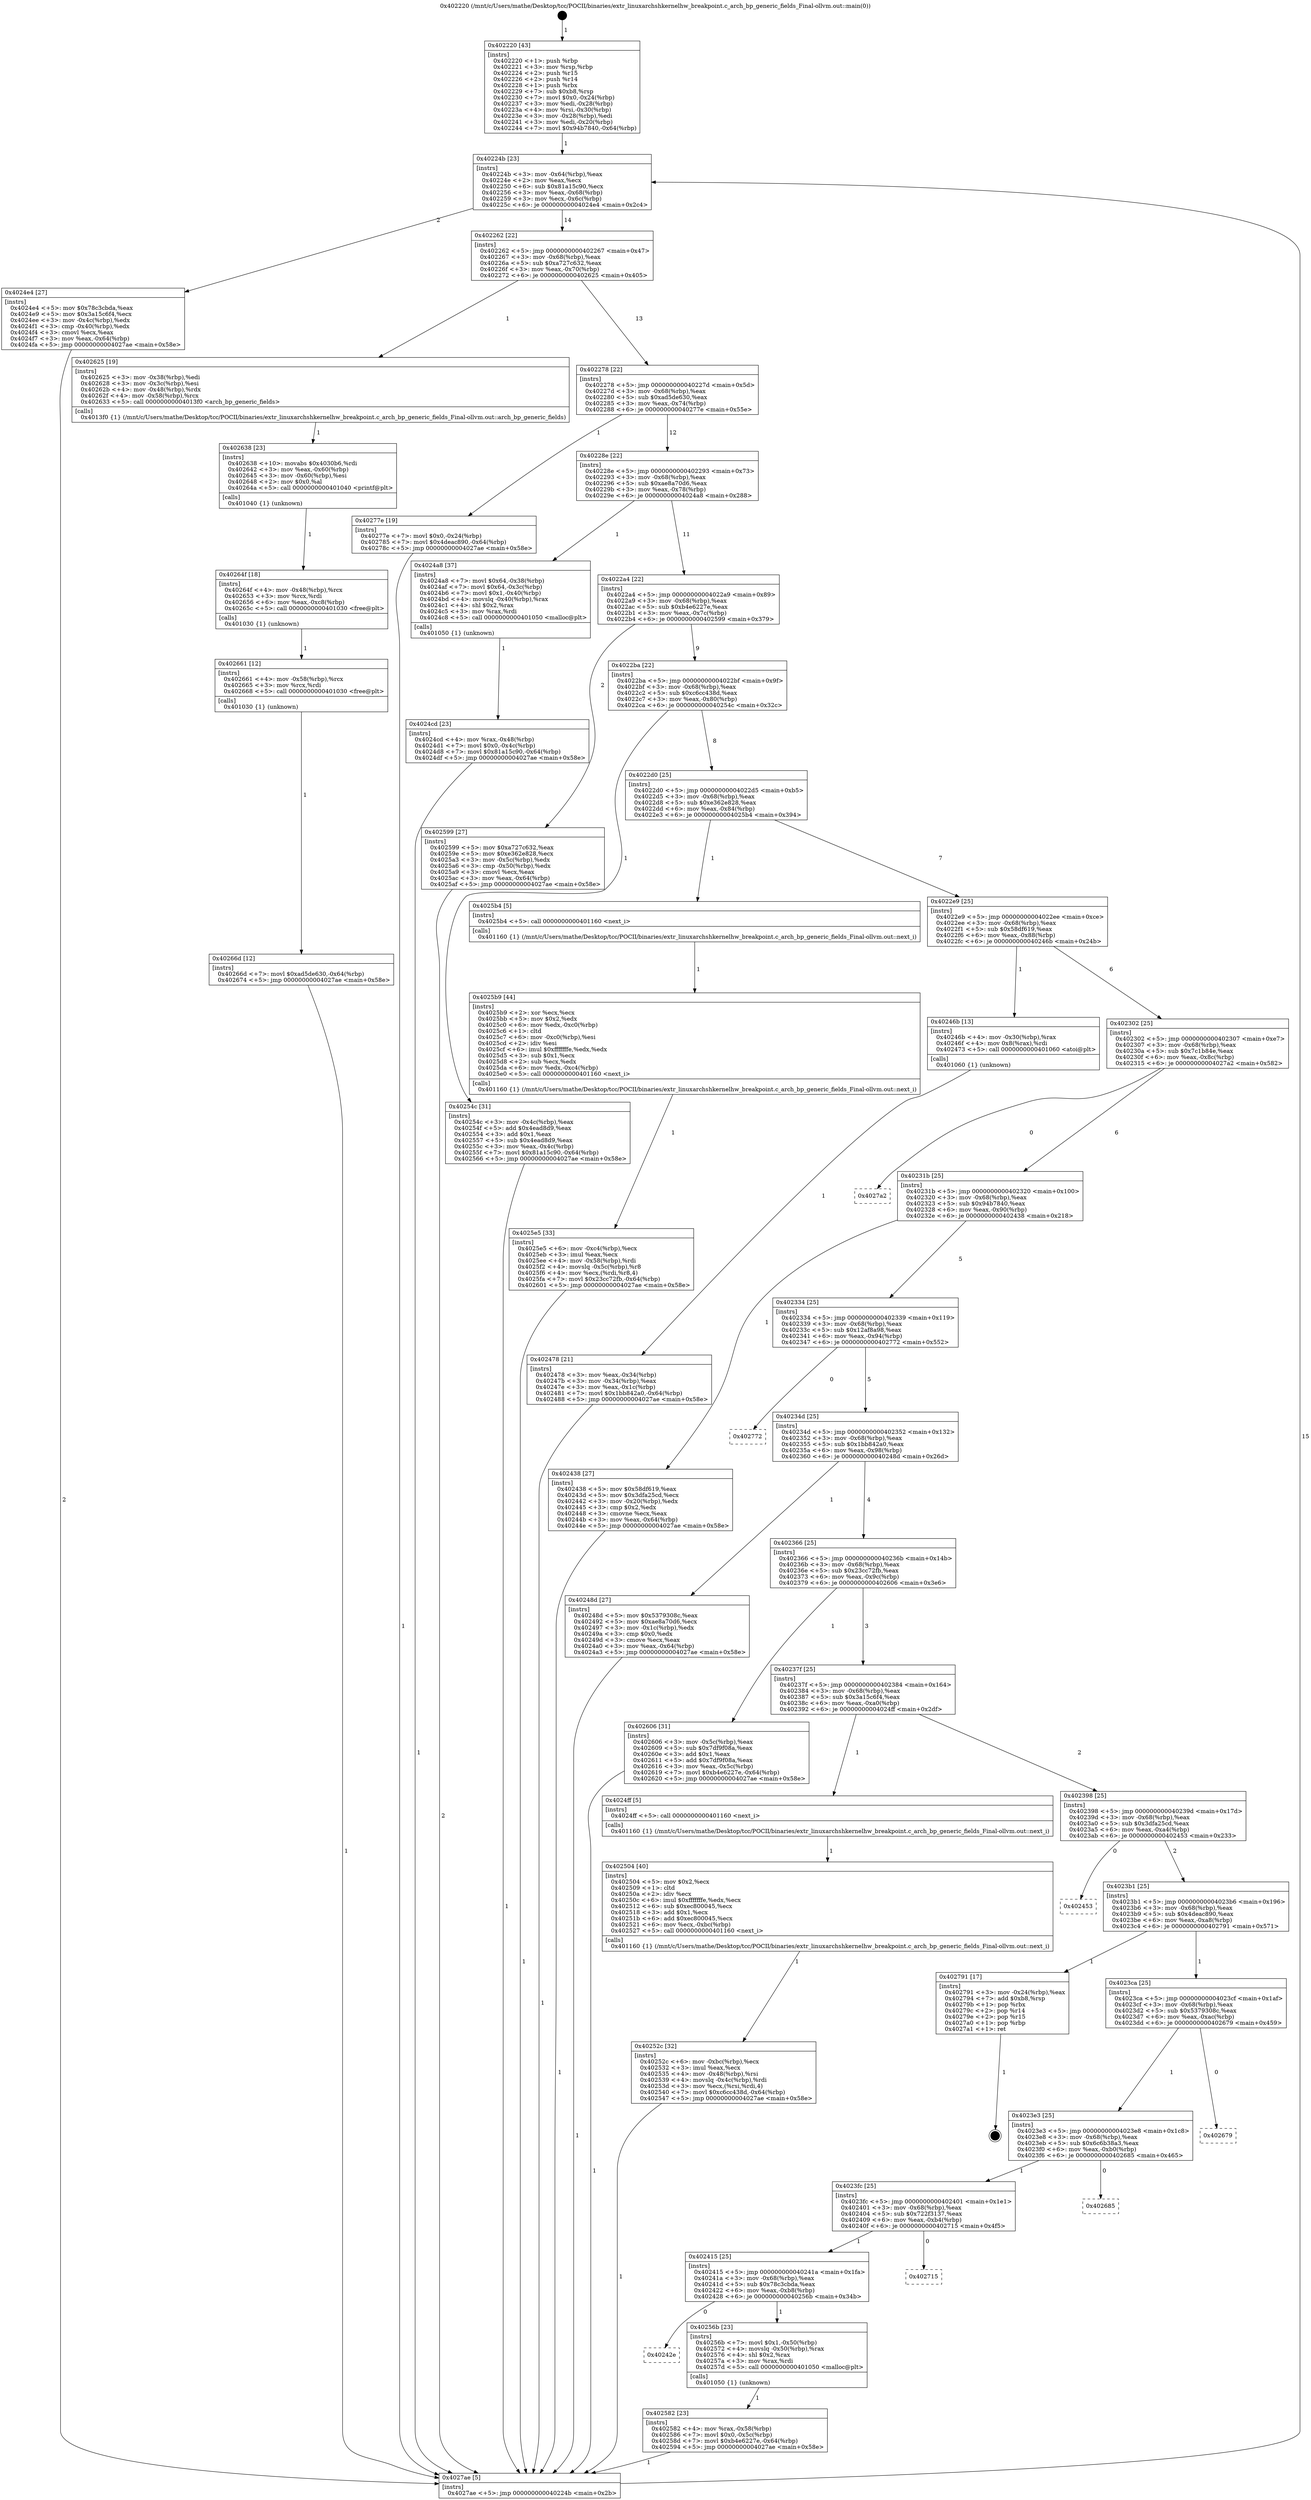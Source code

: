 digraph "0x402220" {
  label = "0x402220 (/mnt/c/Users/mathe/Desktop/tcc/POCII/binaries/extr_linuxarchshkernelhw_breakpoint.c_arch_bp_generic_fields_Final-ollvm.out::main(0))"
  labelloc = "t"
  node[shape=record]

  Entry [label="",width=0.3,height=0.3,shape=circle,fillcolor=black,style=filled]
  "0x40224b" [label="{
     0x40224b [23]\l
     | [instrs]\l
     &nbsp;&nbsp;0x40224b \<+3\>: mov -0x64(%rbp),%eax\l
     &nbsp;&nbsp;0x40224e \<+2\>: mov %eax,%ecx\l
     &nbsp;&nbsp;0x402250 \<+6\>: sub $0x81a15c90,%ecx\l
     &nbsp;&nbsp;0x402256 \<+3\>: mov %eax,-0x68(%rbp)\l
     &nbsp;&nbsp;0x402259 \<+3\>: mov %ecx,-0x6c(%rbp)\l
     &nbsp;&nbsp;0x40225c \<+6\>: je 00000000004024e4 \<main+0x2c4\>\l
  }"]
  "0x4024e4" [label="{
     0x4024e4 [27]\l
     | [instrs]\l
     &nbsp;&nbsp;0x4024e4 \<+5\>: mov $0x78c3cbda,%eax\l
     &nbsp;&nbsp;0x4024e9 \<+5\>: mov $0x3a15c6f4,%ecx\l
     &nbsp;&nbsp;0x4024ee \<+3\>: mov -0x4c(%rbp),%edx\l
     &nbsp;&nbsp;0x4024f1 \<+3\>: cmp -0x40(%rbp),%edx\l
     &nbsp;&nbsp;0x4024f4 \<+3\>: cmovl %ecx,%eax\l
     &nbsp;&nbsp;0x4024f7 \<+3\>: mov %eax,-0x64(%rbp)\l
     &nbsp;&nbsp;0x4024fa \<+5\>: jmp 00000000004027ae \<main+0x58e\>\l
  }"]
  "0x402262" [label="{
     0x402262 [22]\l
     | [instrs]\l
     &nbsp;&nbsp;0x402262 \<+5\>: jmp 0000000000402267 \<main+0x47\>\l
     &nbsp;&nbsp;0x402267 \<+3\>: mov -0x68(%rbp),%eax\l
     &nbsp;&nbsp;0x40226a \<+5\>: sub $0xa727c632,%eax\l
     &nbsp;&nbsp;0x40226f \<+3\>: mov %eax,-0x70(%rbp)\l
     &nbsp;&nbsp;0x402272 \<+6\>: je 0000000000402625 \<main+0x405\>\l
  }"]
  Exit [label="",width=0.3,height=0.3,shape=circle,fillcolor=black,style=filled,peripheries=2]
  "0x402625" [label="{
     0x402625 [19]\l
     | [instrs]\l
     &nbsp;&nbsp;0x402625 \<+3\>: mov -0x38(%rbp),%edi\l
     &nbsp;&nbsp;0x402628 \<+3\>: mov -0x3c(%rbp),%esi\l
     &nbsp;&nbsp;0x40262b \<+4\>: mov -0x48(%rbp),%rdx\l
     &nbsp;&nbsp;0x40262f \<+4\>: mov -0x58(%rbp),%rcx\l
     &nbsp;&nbsp;0x402633 \<+5\>: call 00000000004013f0 \<arch_bp_generic_fields\>\l
     | [calls]\l
     &nbsp;&nbsp;0x4013f0 \{1\} (/mnt/c/Users/mathe/Desktop/tcc/POCII/binaries/extr_linuxarchshkernelhw_breakpoint.c_arch_bp_generic_fields_Final-ollvm.out::arch_bp_generic_fields)\l
  }"]
  "0x402278" [label="{
     0x402278 [22]\l
     | [instrs]\l
     &nbsp;&nbsp;0x402278 \<+5\>: jmp 000000000040227d \<main+0x5d\>\l
     &nbsp;&nbsp;0x40227d \<+3\>: mov -0x68(%rbp),%eax\l
     &nbsp;&nbsp;0x402280 \<+5\>: sub $0xad5de630,%eax\l
     &nbsp;&nbsp;0x402285 \<+3\>: mov %eax,-0x74(%rbp)\l
     &nbsp;&nbsp;0x402288 \<+6\>: je 000000000040277e \<main+0x55e\>\l
  }"]
  "0x40266d" [label="{
     0x40266d [12]\l
     | [instrs]\l
     &nbsp;&nbsp;0x40266d \<+7\>: movl $0xad5de630,-0x64(%rbp)\l
     &nbsp;&nbsp;0x402674 \<+5\>: jmp 00000000004027ae \<main+0x58e\>\l
  }"]
  "0x40277e" [label="{
     0x40277e [19]\l
     | [instrs]\l
     &nbsp;&nbsp;0x40277e \<+7\>: movl $0x0,-0x24(%rbp)\l
     &nbsp;&nbsp;0x402785 \<+7\>: movl $0x4deac890,-0x64(%rbp)\l
     &nbsp;&nbsp;0x40278c \<+5\>: jmp 00000000004027ae \<main+0x58e\>\l
  }"]
  "0x40228e" [label="{
     0x40228e [22]\l
     | [instrs]\l
     &nbsp;&nbsp;0x40228e \<+5\>: jmp 0000000000402293 \<main+0x73\>\l
     &nbsp;&nbsp;0x402293 \<+3\>: mov -0x68(%rbp),%eax\l
     &nbsp;&nbsp;0x402296 \<+5\>: sub $0xae8a70d6,%eax\l
     &nbsp;&nbsp;0x40229b \<+3\>: mov %eax,-0x78(%rbp)\l
     &nbsp;&nbsp;0x40229e \<+6\>: je 00000000004024a8 \<main+0x288\>\l
  }"]
  "0x402661" [label="{
     0x402661 [12]\l
     | [instrs]\l
     &nbsp;&nbsp;0x402661 \<+4\>: mov -0x58(%rbp),%rcx\l
     &nbsp;&nbsp;0x402665 \<+3\>: mov %rcx,%rdi\l
     &nbsp;&nbsp;0x402668 \<+5\>: call 0000000000401030 \<free@plt\>\l
     | [calls]\l
     &nbsp;&nbsp;0x401030 \{1\} (unknown)\l
  }"]
  "0x4024a8" [label="{
     0x4024a8 [37]\l
     | [instrs]\l
     &nbsp;&nbsp;0x4024a8 \<+7\>: movl $0x64,-0x38(%rbp)\l
     &nbsp;&nbsp;0x4024af \<+7\>: movl $0x64,-0x3c(%rbp)\l
     &nbsp;&nbsp;0x4024b6 \<+7\>: movl $0x1,-0x40(%rbp)\l
     &nbsp;&nbsp;0x4024bd \<+4\>: movslq -0x40(%rbp),%rax\l
     &nbsp;&nbsp;0x4024c1 \<+4\>: shl $0x2,%rax\l
     &nbsp;&nbsp;0x4024c5 \<+3\>: mov %rax,%rdi\l
     &nbsp;&nbsp;0x4024c8 \<+5\>: call 0000000000401050 \<malloc@plt\>\l
     | [calls]\l
     &nbsp;&nbsp;0x401050 \{1\} (unknown)\l
  }"]
  "0x4022a4" [label="{
     0x4022a4 [22]\l
     | [instrs]\l
     &nbsp;&nbsp;0x4022a4 \<+5\>: jmp 00000000004022a9 \<main+0x89\>\l
     &nbsp;&nbsp;0x4022a9 \<+3\>: mov -0x68(%rbp),%eax\l
     &nbsp;&nbsp;0x4022ac \<+5\>: sub $0xb4e6227e,%eax\l
     &nbsp;&nbsp;0x4022b1 \<+3\>: mov %eax,-0x7c(%rbp)\l
     &nbsp;&nbsp;0x4022b4 \<+6\>: je 0000000000402599 \<main+0x379\>\l
  }"]
  "0x40264f" [label="{
     0x40264f [18]\l
     | [instrs]\l
     &nbsp;&nbsp;0x40264f \<+4\>: mov -0x48(%rbp),%rcx\l
     &nbsp;&nbsp;0x402653 \<+3\>: mov %rcx,%rdi\l
     &nbsp;&nbsp;0x402656 \<+6\>: mov %eax,-0xc8(%rbp)\l
     &nbsp;&nbsp;0x40265c \<+5\>: call 0000000000401030 \<free@plt\>\l
     | [calls]\l
     &nbsp;&nbsp;0x401030 \{1\} (unknown)\l
  }"]
  "0x402599" [label="{
     0x402599 [27]\l
     | [instrs]\l
     &nbsp;&nbsp;0x402599 \<+5\>: mov $0xa727c632,%eax\l
     &nbsp;&nbsp;0x40259e \<+5\>: mov $0xe362e828,%ecx\l
     &nbsp;&nbsp;0x4025a3 \<+3\>: mov -0x5c(%rbp),%edx\l
     &nbsp;&nbsp;0x4025a6 \<+3\>: cmp -0x50(%rbp),%edx\l
     &nbsp;&nbsp;0x4025a9 \<+3\>: cmovl %ecx,%eax\l
     &nbsp;&nbsp;0x4025ac \<+3\>: mov %eax,-0x64(%rbp)\l
     &nbsp;&nbsp;0x4025af \<+5\>: jmp 00000000004027ae \<main+0x58e\>\l
  }"]
  "0x4022ba" [label="{
     0x4022ba [22]\l
     | [instrs]\l
     &nbsp;&nbsp;0x4022ba \<+5\>: jmp 00000000004022bf \<main+0x9f\>\l
     &nbsp;&nbsp;0x4022bf \<+3\>: mov -0x68(%rbp),%eax\l
     &nbsp;&nbsp;0x4022c2 \<+5\>: sub $0xc6cc438d,%eax\l
     &nbsp;&nbsp;0x4022c7 \<+3\>: mov %eax,-0x80(%rbp)\l
     &nbsp;&nbsp;0x4022ca \<+6\>: je 000000000040254c \<main+0x32c\>\l
  }"]
  "0x402638" [label="{
     0x402638 [23]\l
     | [instrs]\l
     &nbsp;&nbsp;0x402638 \<+10\>: movabs $0x4030b6,%rdi\l
     &nbsp;&nbsp;0x402642 \<+3\>: mov %eax,-0x60(%rbp)\l
     &nbsp;&nbsp;0x402645 \<+3\>: mov -0x60(%rbp),%esi\l
     &nbsp;&nbsp;0x402648 \<+2\>: mov $0x0,%al\l
     &nbsp;&nbsp;0x40264a \<+5\>: call 0000000000401040 \<printf@plt\>\l
     | [calls]\l
     &nbsp;&nbsp;0x401040 \{1\} (unknown)\l
  }"]
  "0x40254c" [label="{
     0x40254c [31]\l
     | [instrs]\l
     &nbsp;&nbsp;0x40254c \<+3\>: mov -0x4c(%rbp),%eax\l
     &nbsp;&nbsp;0x40254f \<+5\>: add $0x4ead8d9,%eax\l
     &nbsp;&nbsp;0x402554 \<+3\>: add $0x1,%eax\l
     &nbsp;&nbsp;0x402557 \<+5\>: sub $0x4ead8d9,%eax\l
     &nbsp;&nbsp;0x40255c \<+3\>: mov %eax,-0x4c(%rbp)\l
     &nbsp;&nbsp;0x40255f \<+7\>: movl $0x81a15c90,-0x64(%rbp)\l
     &nbsp;&nbsp;0x402566 \<+5\>: jmp 00000000004027ae \<main+0x58e\>\l
  }"]
  "0x4022d0" [label="{
     0x4022d0 [25]\l
     | [instrs]\l
     &nbsp;&nbsp;0x4022d0 \<+5\>: jmp 00000000004022d5 \<main+0xb5\>\l
     &nbsp;&nbsp;0x4022d5 \<+3\>: mov -0x68(%rbp),%eax\l
     &nbsp;&nbsp;0x4022d8 \<+5\>: sub $0xe362e828,%eax\l
     &nbsp;&nbsp;0x4022dd \<+6\>: mov %eax,-0x84(%rbp)\l
     &nbsp;&nbsp;0x4022e3 \<+6\>: je 00000000004025b4 \<main+0x394\>\l
  }"]
  "0x4025e5" [label="{
     0x4025e5 [33]\l
     | [instrs]\l
     &nbsp;&nbsp;0x4025e5 \<+6\>: mov -0xc4(%rbp),%ecx\l
     &nbsp;&nbsp;0x4025eb \<+3\>: imul %eax,%ecx\l
     &nbsp;&nbsp;0x4025ee \<+4\>: mov -0x58(%rbp),%rdi\l
     &nbsp;&nbsp;0x4025f2 \<+4\>: movslq -0x5c(%rbp),%r8\l
     &nbsp;&nbsp;0x4025f6 \<+4\>: mov %ecx,(%rdi,%r8,4)\l
     &nbsp;&nbsp;0x4025fa \<+7\>: movl $0x23cc72fb,-0x64(%rbp)\l
     &nbsp;&nbsp;0x402601 \<+5\>: jmp 00000000004027ae \<main+0x58e\>\l
  }"]
  "0x4025b4" [label="{
     0x4025b4 [5]\l
     | [instrs]\l
     &nbsp;&nbsp;0x4025b4 \<+5\>: call 0000000000401160 \<next_i\>\l
     | [calls]\l
     &nbsp;&nbsp;0x401160 \{1\} (/mnt/c/Users/mathe/Desktop/tcc/POCII/binaries/extr_linuxarchshkernelhw_breakpoint.c_arch_bp_generic_fields_Final-ollvm.out::next_i)\l
  }"]
  "0x4022e9" [label="{
     0x4022e9 [25]\l
     | [instrs]\l
     &nbsp;&nbsp;0x4022e9 \<+5\>: jmp 00000000004022ee \<main+0xce\>\l
     &nbsp;&nbsp;0x4022ee \<+3\>: mov -0x68(%rbp),%eax\l
     &nbsp;&nbsp;0x4022f1 \<+5\>: sub $0x58df619,%eax\l
     &nbsp;&nbsp;0x4022f6 \<+6\>: mov %eax,-0x88(%rbp)\l
     &nbsp;&nbsp;0x4022fc \<+6\>: je 000000000040246b \<main+0x24b\>\l
  }"]
  "0x4025b9" [label="{
     0x4025b9 [44]\l
     | [instrs]\l
     &nbsp;&nbsp;0x4025b9 \<+2\>: xor %ecx,%ecx\l
     &nbsp;&nbsp;0x4025bb \<+5\>: mov $0x2,%edx\l
     &nbsp;&nbsp;0x4025c0 \<+6\>: mov %edx,-0xc0(%rbp)\l
     &nbsp;&nbsp;0x4025c6 \<+1\>: cltd\l
     &nbsp;&nbsp;0x4025c7 \<+6\>: mov -0xc0(%rbp),%esi\l
     &nbsp;&nbsp;0x4025cd \<+2\>: idiv %esi\l
     &nbsp;&nbsp;0x4025cf \<+6\>: imul $0xfffffffe,%edx,%edx\l
     &nbsp;&nbsp;0x4025d5 \<+3\>: sub $0x1,%ecx\l
     &nbsp;&nbsp;0x4025d8 \<+2\>: sub %ecx,%edx\l
     &nbsp;&nbsp;0x4025da \<+6\>: mov %edx,-0xc4(%rbp)\l
     &nbsp;&nbsp;0x4025e0 \<+5\>: call 0000000000401160 \<next_i\>\l
     | [calls]\l
     &nbsp;&nbsp;0x401160 \{1\} (/mnt/c/Users/mathe/Desktop/tcc/POCII/binaries/extr_linuxarchshkernelhw_breakpoint.c_arch_bp_generic_fields_Final-ollvm.out::next_i)\l
  }"]
  "0x40246b" [label="{
     0x40246b [13]\l
     | [instrs]\l
     &nbsp;&nbsp;0x40246b \<+4\>: mov -0x30(%rbp),%rax\l
     &nbsp;&nbsp;0x40246f \<+4\>: mov 0x8(%rax),%rdi\l
     &nbsp;&nbsp;0x402473 \<+5\>: call 0000000000401060 \<atoi@plt\>\l
     | [calls]\l
     &nbsp;&nbsp;0x401060 \{1\} (unknown)\l
  }"]
  "0x402302" [label="{
     0x402302 [25]\l
     | [instrs]\l
     &nbsp;&nbsp;0x402302 \<+5\>: jmp 0000000000402307 \<main+0xe7\>\l
     &nbsp;&nbsp;0x402307 \<+3\>: mov -0x68(%rbp),%eax\l
     &nbsp;&nbsp;0x40230a \<+5\>: sub $0x7c1b84e,%eax\l
     &nbsp;&nbsp;0x40230f \<+6\>: mov %eax,-0x8c(%rbp)\l
     &nbsp;&nbsp;0x402315 \<+6\>: je 00000000004027a2 \<main+0x582\>\l
  }"]
  "0x402582" [label="{
     0x402582 [23]\l
     | [instrs]\l
     &nbsp;&nbsp;0x402582 \<+4\>: mov %rax,-0x58(%rbp)\l
     &nbsp;&nbsp;0x402586 \<+7\>: movl $0x0,-0x5c(%rbp)\l
     &nbsp;&nbsp;0x40258d \<+7\>: movl $0xb4e6227e,-0x64(%rbp)\l
     &nbsp;&nbsp;0x402594 \<+5\>: jmp 00000000004027ae \<main+0x58e\>\l
  }"]
  "0x4027a2" [label="{
     0x4027a2\l
  }", style=dashed]
  "0x40231b" [label="{
     0x40231b [25]\l
     | [instrs]\l
     &nbsp;&nbsp;0x40231b \<+5\>: jmp 0000000000402320 \<main+0x100\>\l
     &nbsp;&nbsp;0x402320 \<+3\>: mov -0x68(%rbp),%eax\l
     &nbsp;&nbsp;0x402323 \<+5\>: sub $0x94b7840,%eax\l
     &nbsp;&nbsp;0x402328 \<+6\>: mov %eax,-0x90(%rbp)\l
     &nbsp;&nbsp;0x40232e \<+6\>: je 0000000000402438 \<main+0x218\>\l
  }"]
  "0x40242e" [label="{
     0x40242e\l
  }", style=dashed]
  "0x402438" [label="{
     0x402438 [27]\l
     | [instrs]\l
     &nbsp;&nbsp;0x402438 \<+5\>: mov $0x58df619,%eax\l
     &nbsp;&nbsp;0x40243d \<+5\>: mov $0x3dfa25cd,%ecx\l
     &nbsp;&nbsp;0x402442 \<+3\>: mov -0x20(%rbp),%edx\l
     &nbsp;&nbsp;0x402445 \<+3\>: cmp $0x2,%edx\l
     &nbsp;&nbsp;0x402448 \<+3\>: cmovne %ecx,%eax\l
     &nbsp;&nbsp;0x40244b \<+3\>: mov %eax,-0x64(%rbp)\l
     &nbsp;&nbsp;0x40244e \<+5\>: jmp 00000000004027ae \<main+0x58e\>\l
  }"]
  "0x402334" [label="{
     0x402334 [25]\l
     | [instrs]\l
     &nbsp;&nbsp;0x402334 \<+5\>: jmp 0000000000402339 \<main+0x119\>\l
     &nbsp;&nbsp;0x402339 \<+3\>: mov -0x68(%rbp),%eax\l
     &nbsp;&nbsp;0x40233c \<+5\>: sub $0x12af8a98,%eax\l
     &nbsp;&nbsp;0x402341 \<+6\>: mov %eax,-0x94(%rbp)\l
     &nbsp;&nbsp;0x402347 \<+6\>: je 0000000000402772 \<main+0x552\>\l
  }"]
  "0x4027ae" [label="{
     0x4027ae [5]\l
     | [instrs]\l
     &nbsp;&nbsp;0x4027ae \<+5\>: jmp 000000000040224b \<main+0x2b\>\l
  }"]
  "0x402220" [label="{
     0x402220 [43]\l
     | [instrs]\l
     &nbsp;&nbsp;0x402220 \<+1\>: push %rbp\l
     &nbsp;&nbsp;0x402221 \<+3\>: mov %rsp,%rbp\l
     &nbsp;&nbsp;0x402224 \<+2\>: push %r15\l
     &nbsp;&nbsp;0x402226 \<+2\>: push %r14\l
     &nbsp;&nbsp;0x402228 \<+1\>: push %rbx\l
     &nbsp;&nbsp;0x402229 \<+7\>: sub $0xb8,%rsp\l
     &nbsp;&nbsp;0x402230 \<+7\>: movl $0x0,-0x24(%rbp)\l
     &nbsp;&nbsp;0x402237 \<+3\>: mov %edi,-0x28(%rbp)\l
     &nbsp;&nbsp;0x40223a \<+4\>: mov %rsi,-0x30(%rbp)\l
     &nbsp;&nbsp;0x40223e \<+3\>: mov -0x28(%rbp),%edi\l
     &nbsp;&nbsp;0x402241 \<+3\>: mov %edi,-0x20(%rbp)\l
     &nbsp;&nbsp;0x402244 \<+7\>: movl $0x94b7840,-0x64(%rbp)\l
  }"]
  "0x402478" [label="{
     0x402478 [21]\l
     | [instrs]\l
     &nbsp;&nbsp;0x402478 \<+3\>: mov %eax,-0x34(%rbp)\l
     &nbsp;&nbsp;0x40247b \<+3\>: mov -0x34(%rbp),%eax\l
     &nbsp;&nbsp;0x40247e \<+3\>: mov %eax,-0x1c(%rbp)\l
     &nbsp;&nbsp;0x402481 \<+7\>: movl $0x1bb842a0,-0x64(%rbp)\l
     &nbsp;&nbsp;0x402488 \<+5\>: jmp 00000000004027ae \<main+0x58e\>\l
  }"]
  "0x40256b" [label="{
     0x40256b [23]\l
     | [instrs]\l
     &nbsp;&nbsp;0x40256b \<+7\>: movl $0x1,-0x50(%rbp)\l
     &nbsp;&nbsp;0x402572 \<+4\>: movslq -0x50(%rbp),%rax\l
     &nbsp;&nbsp;0x402576 \<+4\>: shl $0x2,%rax\l
     &nbsp;&nbsp;0x40257a \<+3\>: mov %rax,%rdi\l
     &nbsp;&nbsp;0x40257d \<+5\>: call 0000000000401050 \<malloc@plt\>\l
     | [calls]\l
     &nbsp;&nbsp;0x401050 \{1\} (unknown)\l
  }"]
  "0x402772" [label="{
     0x402772\l
  }", style=dashed]
  "0x40234d" [label="{
     0x40234d [25]\l
     | [instrs]\l
     &nbsp;&nbsp;0x40234d \<+5\>: jmp 0000000000402352 \<main+0x132\>\l
     &nbsp;&nbsp;0x402352 \<+3\>: mov -0x68(%rbp),%eax\l
     &nbsp;&nbsp;0x402355 \<+5\>: sub $0x1bb842a0,%eax\l
     &nbsp;&nbsp;0x40235a \<+6\>: mov %eax,-0x98(%rbp)\l
     &nbsp;&nbsp;0x402360 \<+6\>: je 000000000040248d \<main+0x26d\>\l
  }"]
  "0x402415" [label="{
     0x402415 [25]\l
     | [instrs]\l
     &nbsp;&nbsp;0x402415 \<+5\>: jmp 000000000040241a \<main+0x1fa\>\l
     &nbsp;&nbsp;0x40241a \<+3\>: mov -0x68(%rbp),%eax\l
     &nbsp;&nbsp;0x40241d \<+5\>: sub $0x78c3cbda,%eax\l
     &nbsp;&nbsp;0x402422 \<+6\>: mov %eax,-0xb8(%rbp)\l
     &nbsp;&nbsp;0x402428 \<+6\>: je 000000000040256b \<main+0x34b\>\l
  }"]
  "0x40248d" [label="{
     0x40248d [27]\l
     | [instrs]\l
     &nbsp;&nbsp;0x40248d \<+5\>: mov $0x5379308c,%eax\l
     &nbsp;&nbsp;0x402492 \<+5\>: mov $0xae8a70d6,%ecx\l
     &nbsp;&nbsp;0x402497 \<+3\>: mov -0x1c(%rbp),%edx\l
     &nbsp;&nbsp;0x40249a \<+3\>: cmp $0x0,%edx\l
     &nbsp;&nbsp;0x40249d \<+3\>: cmove %ecx,%eax\l
     &nbsp;&nbsp;0x4024a0 \<+3\>: mov %eax,-0x64(%rbp)\l
     &nbsp;&nbsp;0x4024a3 \<+5\>: jmp 00000000004027ae \<main+0x58e\>\l
  }"]
  "0x402366" [label="{
     0x402366 [25]\l
     | [instrs]\l
     &nbsp;&nbsp;0x402366 \<+5\>: jmp 000000000040236b \<main+0x14b\>\l
     &nbsp;&nbsp;0x40236b \<+3\>: mov -0x68(%rbp),%eax\l
     &nbsp;&nbsp;0x40236e \<+5\>: sub $0x23cc72fb,%eax\l
     &nbsp;&nbsp;0x402373 \<+6\>: mov %eax,-0x9c(%rbp)\l
     &nbsp;&nbsp;0x402379 \<+6\>: je 0000000000402606 \<main+0x3e6\>\l
  }"]
  "0x4024cd" [label="{
     0x4024cd [23]\l
     | [instrs]\l
     &nbsp;&nbsp;0x4024cd \<+4\>: mov %rax,-0x48(%rbp)\l
     &nbsp;&nbsp;0x4024d1 \<+7\>: movl $0x0,-0x4c(%rbp)\l
     &nbsp;&nbsp;0x4024d8 \<+7\>: movl $0x81a15c90,-0x64(%rbp)\l
     &nbsp;&nbsp;0x4024df \<+5\>: jmp 00000000004027ae \<main+0x58e\>\l
  }"]
  "0x402715" [label="{
     0x402715\l
  }", style=dashed]
  "0x402606" [label="{
     0x402606 [31]\l
     | [instrs]\l
     &nbsp;&nbsp;0x402606 \<+3\>: mov -0x5c(%rbp),%eax\l
     &nbsp;&nbsp;0x402609 \<+5\>: sub $0x7df9f08a,%eax\l
     &nbsp;&nbsp;0x40260e \<+3\>: add $0x1,%eax\l
     &nbsp;&nbsp;0x402611 \<+5\>: add $0x7df9f08a,%eax\l
     &nbsp;&nbsp;0x402616 \<+3\>: mov %eax,-0x5c(%rbp)\l
     &nbsp;&nbsp;0x402619 \<+7\>: movl $0xb4e6227e,-0x64(%rbp)\l
     &nbsp;&nbsp;0x402620 \<+5\>: jmp 00000000004027ae \<main+0x58e\>\l
  }"]
  "0x40237f" [label="{
     0x40237f [25]\l
     | [instrs]\l
     &nbsp;&nbsp;0x40237f \<+5\>: jmp 0000000000402384 \<main+0x164\>\l
     &nbsp;&nbsp;0x402384 \<+3\>: mov -0x68(%rbp),%eax\l
     &nbsp;&nbsp;0x402387 \<+5\>: sub $0x3a15c6f4,%eax\l
     &nbsp;&nbsp;0x40238c \<+6\>: mov %eax,-0xa0(%rbp)\l
     &nbsp;&nbsp;0x402392 \<+6\>: je 00000000004024ff \<main+0x2df\>\l
  }"]
  "0x4023fc" [label="{
     0x4023fc [25]\l
     | [instrs]\l
     &nbsp;&nbsp;0x4023fc \<+5\>: jmp 0000000000402401 \<main+0x1e1\>\l
     &nbsp;&nbsp;0x402401 \<+3\>: mov -0x68(%rbp),%eax\l
     &nbsp;&nbsp;0x402404 \<+5\>: sub $0x722f3137,%eax\l
     &nbsp;&nbsp;0x402409 \<+6\>: mov %eax,-0xb4(%rbp)\l
     &nbsp;&nbsp;0x40240f \<+6\>: je 0000000000402715 \<main+0x4f5\>\l
  }"]
  "0x4024ff" [label="{
     0x4024ff [5]\l
     | [instrs]\l
     &nbsp;&nbsp;0x4024ff \<+5\>: call 0000000000401160 \<next_i\>\l
     | [calls]\l
     &nbsp;&nbsp;0x401160 \{1\} (/mnt/c/Users/mathe/Desktop/tcc/POCII/binaries/extr_linuxarchshkernelhw_breakpoint.c_arch_bp_generic_fields_Final-ollvm.out::next_i)\l
  }"]
  "0x402398" [label="{
     0x402398 [25]\l
     | [instrs]\l
     &nbsp;&nbsp;0x402398 \<+5\>: jmp 000000000040239d \<main+0x17d\>\l
     &nbsp;&nbsp;0x40239d \<+3\>: mov -0x68(%rbp),%eax\l
     &nbsp;&nbsp;0x4023a0 \<+5\>: sub $0x3dfa25cd,%eax\l
     &nbsp;&nbsp;0x4023a5 \<+6\>: mov %eax,-0xa4(%rbp)\l
     &nbsp;&nbsp;0x4023ab \<+6\>: je 0000000000402453 \<main+0x233\>\l
  }"]
  "0x402504" [label="{
     0x402504 [40]\l
     | [instrs]\l
     &nbsp;&nbsp;0x402504 \<+5\>: mov $0x2,%ecx\l
     &nbsp;&nbsp;0x402509 \<+1\>: cltd\l
     &nbsp;&nbsp;0x40250a \<+2\>: idiv %ecx\l
     &nbsp;&nbsp;0x40250c \<+6\>: imul $0xfffffffe,%edx,%ecx\l
     &nbsp;&nbsp;0x402512 \<+6\>: sub $0xec800045,%ecx\l
     &nbsp;&nbsp;0x402518 \<+3\>: add $0x1,%ecx\l
     &nbsp;&nbsp;0x40251b \<+6\>: add $0xec800045,%ecx\l
     &nbsp;&nbsp;0x402521 \<+6\>: mov %ecx,-0xbc(%rbp)\l
     &nbsp;&nbsp;0x402527 \<+5\>: call 0000000000401160 \<next_i\>\l
     | [calls]\l
     &nbsp;&nbsp;0x401160 \{1\} (/mnt/c/Users/mathe/Desktop/tcc/POCII/binaries/extr_linuxarchshkernelhw_breakpoint.c_arch_bp_generic_fields_Final-ollvm.out::next_i)\l
  }"]
  "0x40252c" [label="{
     0x40252c [32]\l
     | [instrs]\l
     &nbsp;&nbsp;0x40252c \<+6\>: mov -0xbc(%rbp),%ecx\l
     &nbsp;&nbsp;0x402532 \<+3\>: imul %eax,%ecx\l
     &nbsp;&nbsp;0x402535 \<+4\>: mov -0x48(%rbp),%rsi\l
     &nbsp;&nbsp;0x402539 \<+4\>: movslq -0x4c(%rbp),%rdi\l
     &nbsp;&nbsp;0x40253d \<+3\>: mov %ecx,(%rsi,%rdi,4)\l
     &nbsp;&nbsp;0x402540 \<+7\>: movl $0xc6cc438d,-0x64(%rbp)\l
     &nbsp;&nbsp;0x402547 \<+5\>: jmp 00000000004027ae \<main+0x58e\>\l
  }"]
  "0x402685" [label="{
     0x402685\l
  }", style=dashed]
  "0x402453" [label="{
     0x402453\l
  }", style=dashed]
  "0x4023b1" [label="{
     0x4023b1 [25]\l
     | [instrs]\l
     &nbsp;&nbsp;0x4023b1 \<+5\>: jmp 00000000004023b6 \<main+0x196\>\l
     &nbsp;&nbsp;0x4023b6 \<+3\>: mov -0x68(%rbp),%eax\l
     &nbsp;&nbsp;0x4023b9 \<+5\>: sub $0x4deac890,%eax\l
     &nbsp;&nbsp;0x4023be \<+6\>: mov %eax,-0xa8(%rbp)\l
     &nbsp;&nbsp;0x4023c4 \<+6\>: je 0000000000402791 \<main+0x571\>\l
  }"]
  "0x4023e3" [label="{
     0x4023e3 [25]\l
     | [instrs]\l
     &nbsp;&nbsp;0x4023e3 \<+5\>: jmp 00000000004023e8 \<main+0x1c8\>\l
     &nbsp;&nbsp;0x4023e8 \<+3\>: mov -0x68(%rbp),%eax\l
     &nbsp;&nbsp;0x4023eb \<+5\>: sub $0x6c6b38a3,%eax\l
     &nbsp;&nbsp;0x4023f0 \<+6\>: mov %eax,-0xb0(%rbp)\l
     &nbsp;&nbsp;0x4023f6 \<+6\>: je 0000000000402685 \<main+0x465\>\l
  }"]
  "0x402791" [label="{
     0x402791 [17]\l
     | [instrs]\l
     &nbsp;&nbsp;0x402791 \<+3\>: mov -0x24(%rbp),%eax\l
     &nbsp;&nbsp;0x402794 \<+7\>: add $0xb8,%rsp\l
     &nbsp;&nbsp;0x40279b \<+1\>: pop %rbx\l
     &nbsp;&nbsp;0x40279c \<+2\>: pop %r14\l
     &nbsp;&nbsp;0x40279e \<+2\>: pop %r15\l
     &nbsp;&nbsp;0x4027a0 \<+1\>: pop %rbp\l
     &nbsp;&nbsp;0x4027a1 \<+1\>: ret\l
  }"]
  "0x4023ca" [label="{
     0x4023ca [25]\l
     | [instrs]\l
     &nbsp;&nbsp;0x4023ca \<+5\>: jmp 00000000004023cf \<main+0x1af\>\l
     &nbsp;&nbsp;0x4023cf \<+3\>: mov -0x68(%rbp),%eax\l
     &nbsp;&nbsp;0x4023d2 \<+5\>: sub $0x5379308c,%eax\l
     &nbsp;&nbsp;0x4023d7 \<+6\>: mov %eax,-0xac(%rbp)\l
     &nbsp;&nbsp;0x4023dd \<+6\>: je 0000000000402679 \<main+0x459\>\l
  }"]
  "0x402679" [label="{
     0x402679\l
  }", style=dashed]
  Entry -> "0x402220" [label=" 1"]
  "0x40224b" -> "0x4024e4" [label=" 2"]
  "0x40224b" -> "0x402262" [label=" 14"]
  "0x402791" -> Exit [label=" 1"]
  "0x402262" -> "0x402625" [label=" 1"]
  "0x402262" -> "0x402278" [label=" 13"]
  "0x40277e" -> "0x4027ae" [label=" 1"]
  "0x402278" -> "0x40277e" [label=" 1"]
  "0x402278" -> "0x40228e" [label=" 12"]
  "0x40266d" -> "0x4027ae" [label=" 1"]
  "0x40228e" -> "0x4024a8" [label=" 1"]
  "0x40228e" -> "0x4022a4" [label=" 11"]
  "0x402661" -> "0x40266d" [label=" 1"]
  "0x4022a4" -> "0x402599" [label=" 2"]
  "0x4022a4" -> "0x4022ba" [label=" 9"]
  "0x40264f" -> "0x402661" [label=" 1"]
  "0x4022ba" -> "0x40254c" [label=" 1"]
  "0x4022ba" -> "0x4022d0" [label=" 8"]
  "0x402638" -> "0x40264f" [label=" 1"]
  "0x4022d0" -> "0x4025b4" [label=" 1"]
  "0x4022d0" -> "0x4022e9" [label=" 7"]
  "0x402625" -> "0x402638" [label=" 1"]
  "0x4022e9" -> "0x40246b" [label=" 1"]
  "0x4022e9" -> "0x402302" [label=" 6"]
  "0x402606" -> "0x4027ae" [label=" 1"]
  "0x402302" -> "0x4027a2" [label=" 0"]
  "0x402302" -> "0x40231b" [label=" 6"]
  "0x4025e5" -> "0x4027ae" [label=" 1"]
  "0x40231b" -> "0x402438" [label=" 1"]
  "0x40231b" -> "0x402334" [label=" 5"]
  "0x402438" -> "0x4027ae" [label=" 1"]
  "0x402220" -> "0x40224b" [label=" 1"]
  "0x4027ae" -> "0x40224b" [label=" 15"]
  "0x40246b" -> "0x402478" [label=" 1"]
  "0x402478" -> "0x4027ae" [label=" 1"]
  "0x4025b9" -> "0x4025e5" [label=" 1"]
  "0x402334" -> "0x402772" [label=" 0"]
  "0x402334" -> "0x40234d" [label=" 5"]
  "0x4025b4" -> "0x4025b9" [label=" 1"]
  "0x40234d" -> "0x40248d" [label=" 1"]
  "0x40234d" -> "0x402366" [label=" 4"]
  "0x40248d" -> "0x4027ae" [label=" 1"]
  "0x4024a8" -> "0x4024cd" [label=" 1"]
  "0x4024cd" -> "0x4027ae" [label=" 1"]
  "0x4024e4" -> "0x4027ae" [label=" 2"]
  "0x402582" -> "0x4027ae" [label=" 1"]
  "0x402366" -> "0x402606" [label=" 1"]
  "0x402366" -> "0x40237f" [label=" 3"]
  "0x40256b" -> "0x402582" [label=" 1"]
  "0x40237f" -> "0x4024ff" [label=" 1"]
  "0x40237f" -> "0x402398" [label=" 2"]
  "0x4024ff" -> "0x402504" [label=" 1"]
  "0x402504" -> "0x40252c" [label=" 1"]
  "0x40252c" -> "0x4027ae" [label=" 1"]
  "0x40254c" -> "0x4027ae" [label=" 1"]
  "0x402415" -> "0x40256b" [label=" 1"]
  "0x402398" -> "0x402453" [label=" 0"]
  "0x402398" -> "0x4023b1" [label=" 2"]
  "0x402599" -> "0x4027ae" [label=" 2"]
  "0x4023b1" -> "0x402791" [label=" 1"]
  "0x4023b1" -> "0x4023ca" [label=" 1"]
  "0x4023fc" -> "0x402715" [label=" 0"]
  "0x4023ca" -> "0x402679" [label=" 0"]
  "0x4023ca" -> "0x4023e3" [label=" 1"]
  "0x4023fc" -> "0x402415" [label=" 1"]
  "0x4023e3" -> "0x402685" [label=" 0"]
  "0x4023e3" -> "0x4023fc" [label=" 1"]
  "0x402415" -> "0x40242e" [label=" 0"]
}
